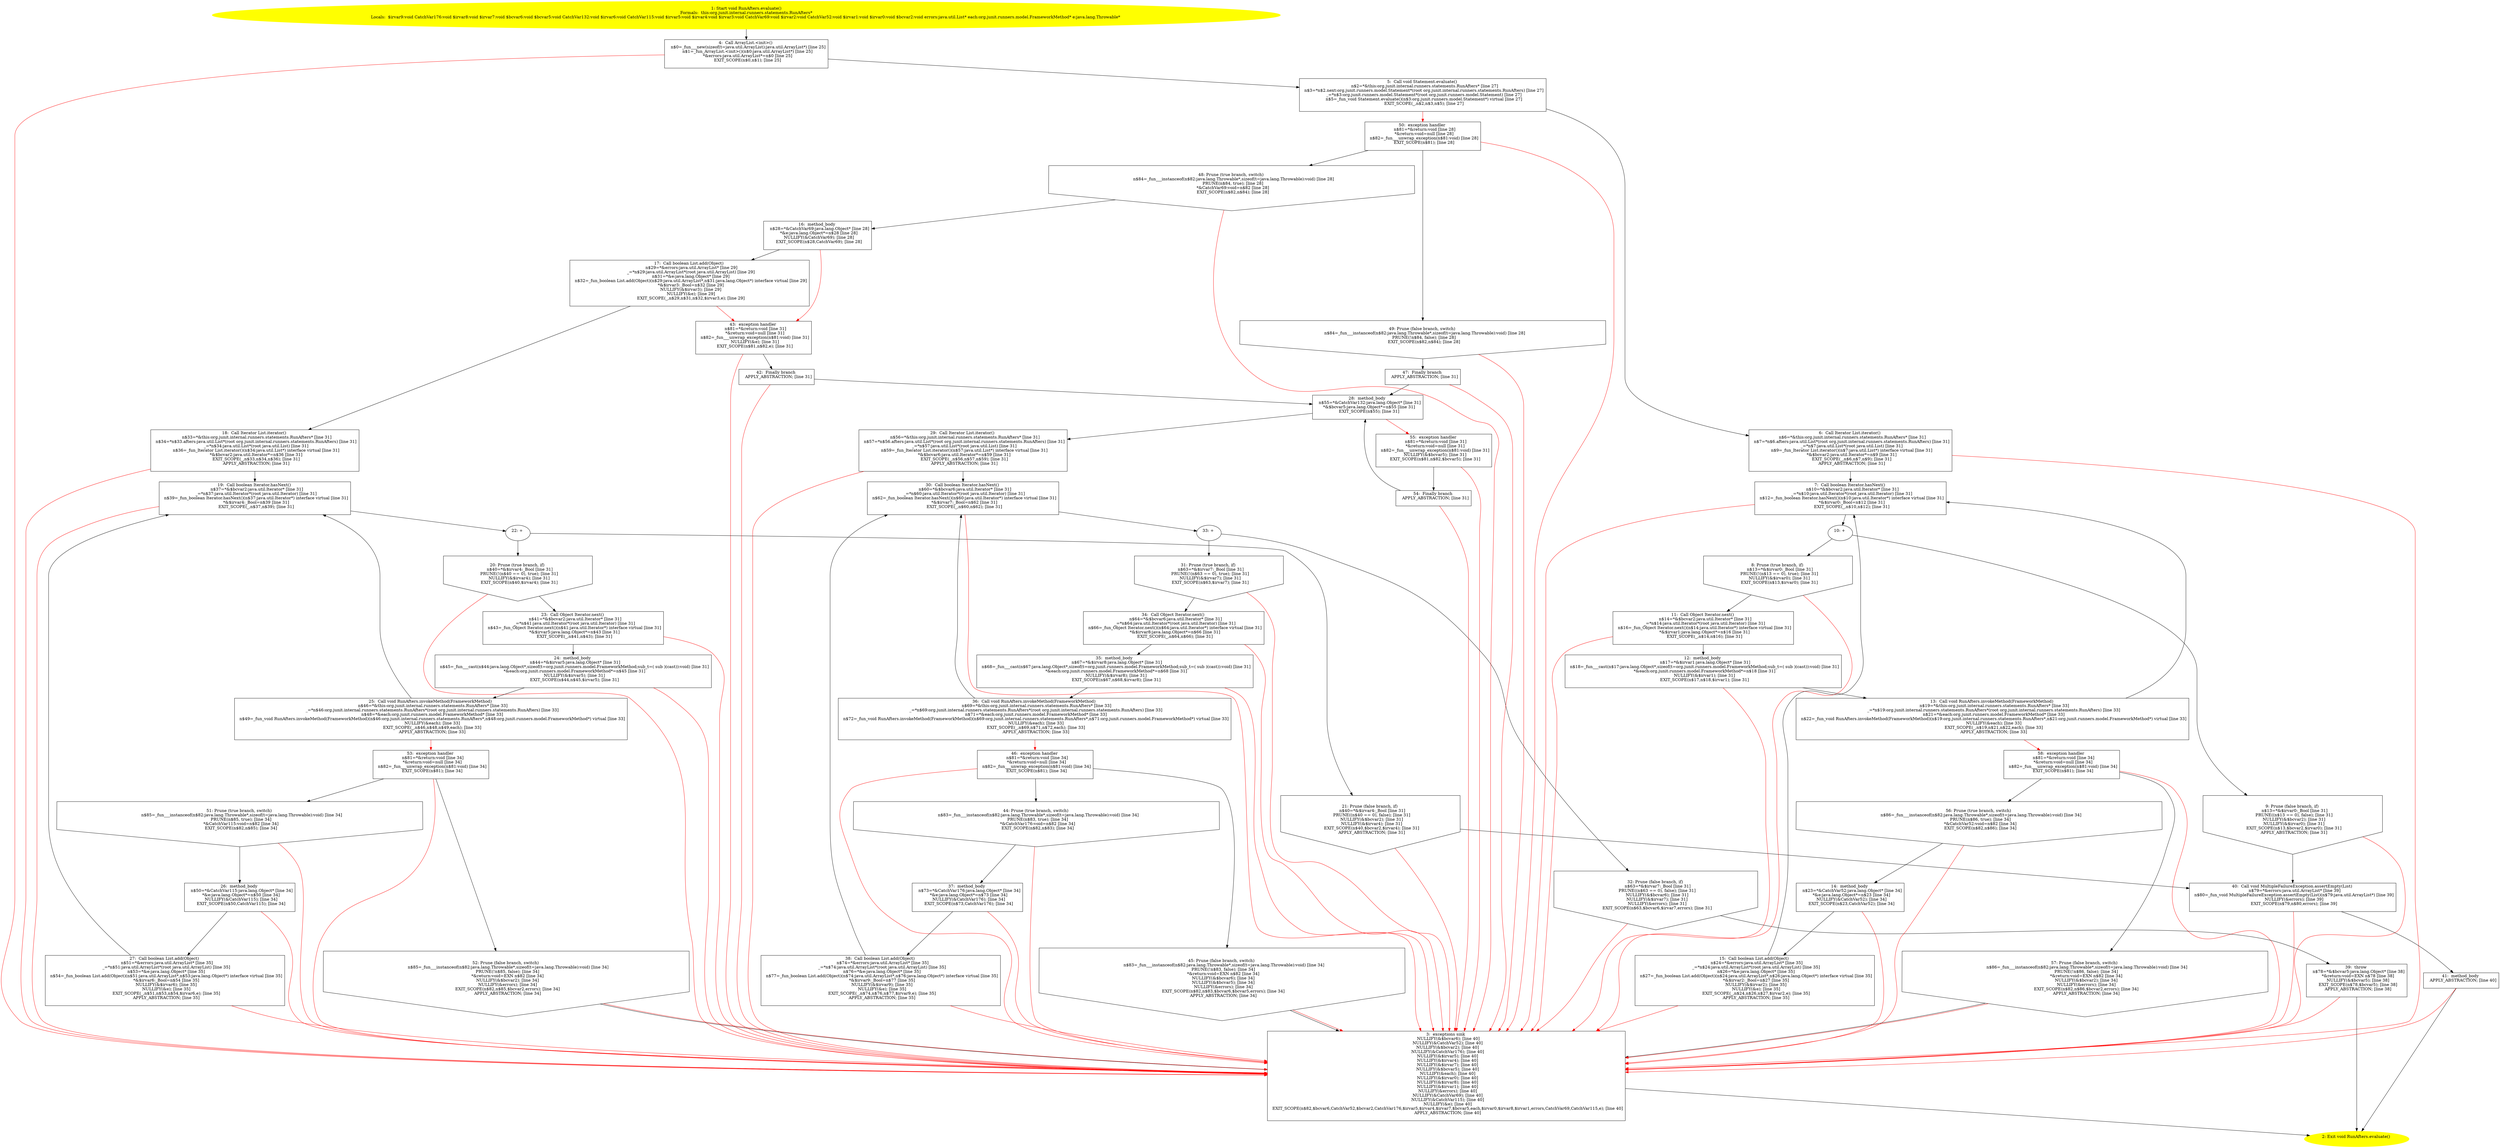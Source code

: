 /* @generated */
digraph cfg {
"org.junit.internal.runners.statements.RunAfters.evaluate():void.f6dec8a7da764cd8f2b4afc8ef1408f7_1" [label="1: Start void RunAfters.evaluate()\nFormals:  this:org.junit.internal.runners.statements.RunAfters*\nLocals:  $irvar9:void CatchVar176:void $irvar8:void $irvar7:void $bcvar6:void $bcvar5:void CatchVar132:void $irvar6:void CatchVar115:void $irvar5:void $irvar4:void $irvar3:void CatchVar69:void $irvar2:void CatchVar52:void $irvar1:void $irvar0:void $bcvar2:void errors:java.util.List* each:org.junit.runners.model.FrameworkMethod* e:java.lang.Throwable* \n  " color=yellow style=filled]
	

	 "org.junit.internal.runners.statements.RunAfters.evaluate():void.f6dec8a7da764cd8f2b4afc8ef1408f7_1" -> "org.junit.internal.runners.statements.RunAfters.evaluate():void.f6dec8a7da764cd8f2b4afc8ef1408f7_4" ;
"org.junit.internal.runners.statements.RunAfters.evaluate():void.f6dec8a7da764cd8f2b4afc8ef1408f7_2" [label="2: Exit void RunAfters.evaluate() \n  " color=yellow style=filled]
	

"org.junit.internal.runners.statements.RunAfters.evaluate():void.f6dec8a7da764cd8f2b4afc8ef1408f7_3" [label="3:  exceptions sink \n   NULLIFY(&$bcvar6); [line 40]\n  NULLIFY(&CatchVar52); [line 40]\n  NULLIFY(&$bcvar2); [line 40]\n  NULLIFY(&CatchVar176); [line 40]\n  NULLIFY(&$irvar5); [line 40]\n  NULLIFY(&$irvar4); [line 40]\n  NULLIFY(&$irvar7); [line 40]\n  NULLIFY(&$bcvar5); [line 40]\n  NULLIFY(&each); [line 40]\n  NULLIFY(&$irvar0); [line 40]\n  NULLIFY(&$irvar8); [line 40]\n  NULLIFY(&$irvar1); [line 40]\n  NULLIFY(&errors); [line 40]\n  NULLIFY(&CatchVar69); [line 40]\n  NULLIFY(&CatchVar115); [line 40]\n  NULLIFY(&e); [line 40]\n  EXIT_SCOPE(n$82,$bcvar6,CatchVar52,$bcvar2,CatchVar176,$irvar5,$irvar4,$irvar7,$bcvar5,each,$irvar0,$irvar8,$irvar1,errors,CatchVar69,CatchVar115,e); [line 40]\n  APPLY_ABSTRACTION; [line 40]\n " shape="box"]
	

	 "org.junit.internal.runners.statements.RunAfters.evaluate():void.f6dec8a7da764cd8f2b4afc8ef1408f7_3" -> "org.junit.internal.runners.statements.RunAfters.evaluate():void.f6dec8a7da764cd8f2b4afc8ef1408f7_2" ;
"org.junit.internal.runners.statements.RunAfters.evaluate():void.f6dec8a7da764cd8f2b4afc8ef1408f7_4" [label="4:  Call ArrayList.<init>() \n   n$0=_fun___new(sizeof(t=java.util.ArrayList):java.util.ArrayList*) [line 25]\n  n$1=_fun_ArrayList.<init>()(n$0:java.util.ArrayList*) [line 25]\n  *&errors:java.util.ArrayList*=n$0 [line 25]\n  EXIT_SCOPE(n$0,n$1); [line 25]\n " shape="box"]
	

	 "org.junit.internal.runners.statements.RunAfters.evaluate():void.f6dec8a7da764cd8f2b4afc8ef1408f7_4" -> "org.junit.internal.runners.statements.RunAfters.evaluate():void.f6dec8a7da764cd8f2b4afc8ef1408f7_5" ;
	 "org.junit.internal.runners.statements.RunAfters.evaluate():void.f6dec8a7da764cd8f2b4afc8ef1408f7_4" -> "org.junit.internal.runners.statements.RunAfters.evaluate():void.f6dec8a7da764cd8f2b4afc8ef1408f7_3" [color="red" ];
"org.junit.internal.runners.statements.RunAfters.evaluate():void.f6dec8a7da764cd8f2b4afc8ef1408f7_5" [label="5:  Call void Statement.evaluate() \n   n$2=*&this:org.junit.internal.runners.statements.RunAfters* [line 27]\n  n$3=*n$2.next:org.junit.runners.model.Statement*(root org.junit.internal.runners.statements.RunAfters) [line 27]\n  _=*n$3:org.junit.runners.model.Statement*(root org.junit.runners.model.Statement) [line 27]\n  n$5=_fun_void Statement.evaluate()(n$3:org.junit.runners.model.Statement*) virtual [line 27]\n  EXIT_SCOPE(_,n$2,n$3,n$5); [line 27]\n " shape="box"]
	

	 "org.junit.internal.runners.statements.RunAfters.evaluate():void.f6dec8a7da764cd8f2b4afc8ef1408f7_5" -> "org.junit.internal.runners.statements.RunAfters.evaluate():void.f6dec8a7da764cd8f2b4afc8ef1408f7_6" ;
	 "org.junit.internal.runners.statements.RunAfters.evaluate():void.f6dec8a7da764cd8f2b4afc8ef1408f7_5" -> "org.junit.internal.runners.statements.RunAfters.evaluate():void.f6dec8a7da764cd8f2b4afc8ef1408f7_50" [color="red" ];
"org.junit.internal.runners.statements.RunAfters.evaluate():void.f6dec8a7da764cd8f2b4afc8ef1408f7_6" [label="6:  Call Iterator List.iterator() \n   n$6=*&this:org.junit.internal.runners.statements.RunAfters* [line 31]\n  n$7=*n$6.afters:java.util.List*(root org.junit.internal.runners.statements.RunAfters) [line 31]\n  _=*n$7:java.util.List*(root java.util.List) [line 31]\n  n$9=_fun_Iterator List.iterator()(n$7:java.util.List*) interface virtual [line 31]\n  *&$bcvar2:java.util.Iterator*=n$9 [line 31]\n  EXIT_SCOPE(_,n$6,n$7,n$9); [line 31]\n  APPLY_ABSTRACTION; [line 31]\n " shape="box"]
	

	 "org.junit.internal.runners.statements.RunAfters.evaluate():void.f6dec8a7da764cd8f2b4afc8ef1408f7_6" -> "org.junit.internal.runners.statements.RunAfters.evaluate():void.f6dec8a7da764cd8f2b4afc8ef1408f7_7" ;
	 "org.junit.internal.runners.statements.RunAfters.evaluate():void.f6dec8a7da764cd8f2b4afc8ef1408f7_6" -> "org.junit.internal.runners.statements.RunAfters.evaluate():void.f6dec8a7da764cd8f2b4afc8ef1408f7_3" [color="red" ];
"org.junit.internal.runners.statements.RunAfters.evaluate():void.f6dec8a7da764cd8f2b4afc8ef1408f7_7" [label="7:  Call boolean Iterator.hasNext() \n   n$10=*&$bcvar2:java.util.Iterator* [line 31]\n  _=*n$10:java.util.Iterator*(root java.util.Iterator) [line 31]\n  n$12=_fun_boolean Iterator.hasNext()(n$10:java.util.Iterator*) interface virtual [line 31]\n  *&$irvar0:_Bool=n$12 [line 31]\n  EXIT_SCOPE(_,n$10,n$12); [line 31]\n " shape="box"]
	

	 "org.junit.internal.runners.statements.RunAfters.evaluate():void.f6dec8a7da764cd8f2b4afc8ef1408f7_7" -> "org.junit.internal.runners.statements.RunAfters.evaluate():void.f6dec8a7da764cd8f2b4afc8ef1408f7_10" ;
	 "org.junit.internal.runners.statements.RunAfters.evaluate():void.f6dec8a7da764cd8f2b4afc8ef1408f7_7" -> "org.junit.internal.runners.statements.RunAfters.evaluate():void.f6dec8a7da764cd8f2b4afc8ef1408f7_3" [color="red" ];
"org.junit.internal.runners.statements.RunAfters.evaluate():void.f6dec8a7da764cd8f2b4afc8ef1408f7_8" [label="8: Prune (true branch, if) \n   n$13=*&$irvar0:_Bool [line 31]\n  PRUNE(!(n$13 == 0), true); [line 31]\n  NULLIFY(&$irvar0); [line 31]\n  EXIT_SCOPE(n$13,$irvar0); [line 31]\n " shape="invhouse"]
	

	 "org.junit.internal.runners.statements.RunAfters.evaluate():void.f6dec8a7da764cd8f2b4afc8ef1408f7_8" -> "org.junit.internal.runners.statements.RunAfters.evaluate():void.f6dec8a7da764cd8f2b4afc8ef1408f7_11" ;
	 "org.junit.internal.runners.statements.RunAfters.evaluate():void.f6dec8a7da764cd8f2b4afc8ef1408f7_8" -> "org.junit.internal.runners.statements.RunAfters.evaluate():void.f6dec8a7da764cd8f2b4afc8ef1408f7_3" [color="red" ];
"org.junit.internal.runners.statements.RunAfters.evaluate():void.f6dec8a7da764cd8f2b4afc8ef1408f7_9" [label="9: Prune (false branch, if) \n   n$13=*&$irvar0:_Bool [line 31]\n  PRUNE((n$13 == 0), false); [line 31]\n  NULLIFY(&$bcvar2); [line 31]\n  NULLIFY(&$irvar0); [line 31]\n  EXIT_SCOPE(n$13,$bcvar2,$irvar0); [line 31]\n  APPLY_ABSTRACTION; [line 31]\n " shape="invhouse"]
	

	 "org.junit.internal.runners.statements.RunAfters.evaluate():void.f6dec8a7da764cd8f2b4afc8ef1408f7_9" -> "org.junit.internal.runners.statements.RunAfters.evaluate():void.f6dec8a7da764cd8f2b4afc8ef1408f7_40" ;
	 "org.junit.internal.runners.statements.RunAfters.evaluate():void.f6dec8a7da764cd8f2b4afc8ef1408f7_9" -> "org.junit.internal.runners.statements.RunAfters.evaluate():void.f6dec8a7da764cd8f2b4afc8ef1408f7_3" [color="red" ];
"org.junit.internal.runners.statements.RunAfters.evaluate():void.f6dec8a7da764cd8f2b4afc8ef1408f7_10" [label="10: + \n  " ]
	

	 "org.junit.internal.runners.statements.RunAfters.evaluate():void.f6dec8a7da764cd8f2b4afc8ef1408f7_10" -> "org.junit.internal.runners.statements.RunAfters.evaluate():void.f6dec8a7da764cd8f2b4afc8ef1408f7_8" ;
	 "org.junit.internal.runners.statements.RunAfters.evaluate():void.f6dec8a7da764cd8f2b4afc8ef1408f7_10" -> "org.junit.internal.runners.statements.RunAfters.evaluate():void.f6dec8a7da764cd8f2b4afc8ef1408f7_9" ;
"org.junit.internal.runners.statements.RunAfters.evaluate():void.f6dec8a7da764cd8f2b4afc8ef1408f7_11" [label="11:  Call Object Iterator.next() \n   n$14=*&$bcvar2:java.util.Iterator* [line 31]\n  _=*n$14:java.util.Iterator*(root java.util.Iterator) [line 31]\n  n$16=_fun_Object Iterator.next()(n$14:java.util.Iterator*) interface virtual [line 31]\n  *&$irvar1:java.lang.Object*=n$16 [line 31]\n  EXIT_SCOPE(_,n$14,n$16); [line 31]\n " shape="box"]
	

	 "org.junit.internal.runners.statements.RunAfters.evaluate():void.f6dec8a7da764cd8f2b4afc8ef1408f7_11" -> "org.junit.internal.runners.statements.RunAfters.evaluate():void.f6dec8a7da764cd8f2b4afc8ef1408f7_12" ;
	 "org.junit.internal.runners.statements.RunAfters.evaluate():void.f6dec8a7da764cd8f2b4afc8ef1408f7_11" -> "org.junit.internal.runners.statements.RunAfters.evaluate():void.f6dec8a7da764cd8f2b4afc8ef1408f7_3" [color="red" ];
"org.junit.internal.runners.statements.RunAfters.evaluate():void.f6dec8a7da764cd8f2b4afc8ef1408f7_12" [label="12:  method_body \n   n$17=*&$irvar1:java.lang.Object* [line 31]\n  n$18=_fun___cast(n$17:java.lang.Object*,sizeof(t=org.junit.runners.model.FrameworkMethod;sub_t=( sub )(cast)):void) [line 31]\n  *&each:org.junit.runners.model.FrameworkMethod*=n$18 [line 31]\n  NULLIFY(&$irvar1); [line 31]\n  EXIT_SCOPE(n$17,n$18,$irvar1); [line 31]\n " shape="box"]
	

	 "org.junit.internal.runners.statements.RunAfters.evaluate():void.f6dec8a7da764cd8f2b4afc8ef1408f7_12" -> "org.junit.internal.runners.statements.RunAfters.evaluate():void.f6dec8a7da764cd8f2b4afc8ef1408f7_13" ;
	 "org.junit.internal.runners.statements.RunAfters.evaluate():void.f6dec8a7da764cd8f2b4afc8ef1408f7_12" -> "org.junit.internal.runners.statements.RunAfters.evaluate():void.f6dec8a7da764cd8f2b4afc8ef1408f7_3" [color="red" ];
"org.junit.internal.runners.statements.RunAfters.evaluate():void.f6dec8a7da764cd8f2b4afc8ef1408f7_13" [label="13:  Call void RunAfters.invokeMethod(FrameworkMethod) \n   n$19=*&this:org.junit.internal.runners.statements.RunAfters* [line 33]\n  _=*n$19:org.junit.internal.runners.statements.RunAfters*(root org.junit.internal.runners.statements.RunAfters) [line 33]\n  n$21=*&each:org.junit.runners.model.FrameworkMethod* [line 33]\n  n$22=_fun_void RunAfters.invokeMethod(FrameworkMethod)(n$19:org.junit.internal.runners.statements.RunAfters*,n$21:org.junit.runners.model.FrameworkMethod*) virtual [line 33]\n  NULLIFY(&each); [line 33]\n  EXIT_SCOPE(_,n$19,n$21,n$22,each); [line 33]\n  APPLY_ABSTRACTION; [line 33]\n " shape="box"]
	

	 "org.junit.internal.runners.statements.RunAfters.evaluate():void.f6dec8a7da764cd8f2b4afc8ef1408f7_13" -> "org.junit.internal.runners.statements.RunAfters.evaluate():void.f6dec8a7da764cd8f2b4afc8ef1408f7_7" ;
	 "org.junit.internal.runners.statements.RunAfters.evaluate():void.f6dec8a7da764cd8f2b4afc8ef1408f7_13" -> "org.junit.internal.runners.statements.RunAfters.evaluate():void.f6dec8a7da764cd8f2b4afc8ef1408f7_58" [color="red" ];
"org.junit.internal.runners.statements.RunAfters.evaluate():void.f6dec8a7da764cd8f2b4afc8ef1408f7_14" [label="14:  method_body \n   n$23=*&CatchVar52:java.lang.Object* [line 34]\n  *&e:java.lang.Object*=n$23 [line 34]\n  NULLIFY(&CatchVar52); [line 34]\n  EXIT_SCOPE(n$23,CatchVar52); [line 34]\n " shape="box"]
	

	 "org.junit.internal.runners.statements.RunAfters.evaluate():void.f6dec8a7da764cd8f2b4afc8ef1408f7_14" -> "org.junit.internal.runners.statements.RunAfters.evaluate():void.f6dec8a7da764cd8f2b4afc8ef1408f7_15" ;
	 "org.junit.internal.runners.statements.RunAfters.evaluate():void.f6dec8a7da764cd8f2b4afc8ef1408f7_14" -> "org.junit.internal.runners.statements.RunAfters.evaluate():void.f6dec8a7da764cd8f2b4afc8ef1408f7_3" [color="red" ];
"org.junit.internal.runners.statements.RunAfters.evaluate():void.f6dec8a7da764cd8f2b4afc8ef1408f7_15" [label="15:  Call boolean List.add(Object) \n   n$24=*&errors:java.util.ArrayList* [line 35]\n  _=*n$24:java.util.ArrayList*(root java.util.ArrayList) [line 35]\n  n$26=*&e:java.lang.Object* [line 35]\n  n$27=_fun_boolean List.add(Object)(n$24:java.util.ArrayList*,n$26:java.lang.Object*) interface virtual [line 35]\n  *&$irvar2:_Bool=n$27 [line 35]\n  NULLIFY(&$irvar2); [line 35]\n  NULLIFY(&e); [line 35]\n  EXIT_SCOPE(_,n$24,n$26,n$27,$irvar2,e); [line 35]\n  APPLY_ABSTRACTION; [line 35]\n " shape="box"]
	

	 "org.junit.internal.runners.statements.RunAfters.evaluate():void.f6dec8a7da764cd8f2b4afc8ef1408f7_15" -> "org.junit.internal.runners.statements.RunAfters.evaluate():void.f6dec8a7da764cd8f2b4afc8ef1408f7_7" ;
	 "org.junit.internal.runners.statements.RunAfters.evaluate():void.f6dec8a7da764cd8f2b4afc8ef1408f7_15" -> "org.junit.internal.runners.statements.RunAfters.evaluate():void.f6dec8a7da764cd8f2b4afc8ef1408f7_3" [color="red" ];
"org.junit.internal.runners.statements.RunAfters.evaluate():void.f6dec8a7da764cd8f2b4afc8ef1408f7_16" [label="16:  method_body \n   n$28=*&CatchVar69:java.lang.Object* [line 28]\n  *&e:java.lang.Object*=n$28 [line 28]\n  NULLIFY(&CatchVar69); [line 28]\n  EXIT_SCOPE(n$28,CatchVar69); [line 28]\n " shape="box"]
	

	 "org.junit.internal.runners.statements.RunAfters.evaluate():void.f6dec8a7da764cd8f2b4afc8ef1408f7_16" -> "org.junit.internal.runners.statements.RunAfters.evaluate():void.f6dec8a7da764cd8f2b4afc8ef1408f7_17" ;
	 "org.junit.internal.runners.statements.RunAfters.evaluate():void.f6dec8a7da764cd8f2b4afc8ef1408f7_16" -> "org.junit.internal.runners.statements.RunAfters.evaluate():void.f6dec8a7da764cd8f2b4afc8ef1408f7_43" [color="red" ];
"org.junit.internal.runners.statements.RunAfters.evaluate():void.f6dec8a7da764cd8f2b4afc8ef1408f7_17" [label="17:  Call boolean List.add(Object) \n   n$29=*&errors:java.util.ArrayList* [line 29]\n  _=*n$29:java.util.ArrayList*(root java.util.ArrayList) [line 29]\n  n$31=*&e:java.lang.Object* [line 29]\n  n$32=_fun_boolean List.add(Object)(n$29:java.util.ArrayList*,n$31:java.lang.Object*) interface virtual [line 29]\n  *&$irvar3:_Bool=n$32 [line 29]\n  NULLIFY(&$irvar3); [line 29]\n  NULLIFY(&e); [line 29]\n  EXIT_SCOPE(_,n$29,n$31,n$32,$irvar3,e); [line 29]\n " shape="box"]
	

	 "org.junit.internal.runners.statements.RunAfters.evaluate():void.f6dec8a7da764cd8f2b4afc8ef1408f7_17" -> "org.junit.internal.runners.statements.RunAfters.evaluate():void.f6dec8a7da764cd8f2b4afc8ef1408f7_18" ;
	 "org.junit.internal.runners.statements.RunAfters.evaluate():void.f6dec8a7da764cd8f2b4afc8ef1408f7_17" -> "org.junit.internal.runners.statements.RunAfters.evaluate():void.f6dec8a7da764cd8f2b4afc8ef1408f7_43" [color="red" ];
"org.junit.internal.runners.statements.RunAfters.evaluate():void.f6dec8a7da764cd8f2b4afc8ef1408f7_18" [label="18:  Call Iterator List.iterator() \n   n$33=*&this:org.junit.internal.runners.statements.RunAfters* [line 31]\n  n$34=*n$33.afters:java.util.List*(root org.junit.internal.runners.statements.RunAfters) [line 31]\n  _=*n$34:java.util.List*(root java.util.List) [line 31]\n  n$36=_fun_Iterator List.iterator()(n$34:java.util.List*) interface virtual [line 31]\n  *&$bcvar2:java.util.Iterator*=n$36 [line 31]\n  EXIT_SCOPE(_,n$33,n$34,n$36); [line 31]\n  APPLY_ABSTRACTION; [line 31]\n " shape="box"]
	

	 "org.junit.internal.runners.statements.RunAfters.evaluate():void.f6dec8a7da764cd8f2b4afc8ef1408f7_18" -> "org.junit.internal.runners.statements.RunAfters.evaluate():void.f6dec8a7da764cd8f2b4afc8ef1408f7_19" ;
	 "org.junit.internal.runners.statements.RunAfters.evaluate():void.f6dec8a7da764cd8f2b4afc8ef1408f7_18" -> "org.junit.internal.runners.statements.RunAfters.evaluate():void.f6dec8a7da764cd8f2b4afc8ef1408f7_3" [color="red" ];
"org.junit.internal.runners.statements.RunAfters.evaluate():void.f6dec8a7da764cd8f2b4afc8ef1408f7_19" [label="19:  Call boolean Iterator.hasNext() \n   n$37=*&$bcvar2:java.util.Iterator* [line 31]\n  _=*n$37:java.util.Iterator*(root java.util.Iterator) [line 31]\n  n$39=_fun_boolean Iterator.hasNext()(n$37:java.util.Iterator*) interface virtual [line 31]\n  *&$irvar4:_Bool=n$39 [line 31]\n  EXIT_SCOPE(_,n$37,n$39); [line 31]\n " shape="box"]
	

	 "org.junit.internal.runners.statements.RunAfters.evaluate():void.f6dec8a7da764cd8f2b4afc8ef1408f7_19" -> "org.junit.internal.runners.statements.RunAfters.evaluate():void.f6dec8a7da764cd8f2b4afc8ef1408f7_22" ;
	 "org.junit.internal.runners.statements.RunAfters.evaluate():void.f6dec8a7da764cd8f2b4afc8ef1408f7_19" -> "org.junit.internal.runners.statements.RunAfters.evaluate():void.f6dec8a7da764cd8f2b4afc8ef1408f7_3" [color="red" ];
"org.junit.internal.runners.statements.RunAfters.evaluate():void.f6dec8a7da764cd8f2b4afc8ef1408f7_20" [label="20: Prune (true branch, if) \n   n$40=*&$irvar4:_Bool [line 31]\n  PRUNE(!(n$40 == 0), true); [line 31]\n  NULLIFY(&$irvar4); [line 31]\n  EXIT_SCOPE(n$40,$irvar4); [line 31]\n " shape="invhouse"]
	

	 "org.junit.internal.runners.statements.RunAfters.evaluate():void.f6dec8a7da764cd8f2b4afc8ef1408f7_20" -> "org.junit.internal.runners.statements.RunAfters.evaluate():void.f6dec8a7da764cd8f2b4afc8ef1408f7_23" ;
	 "org.junit.internal.runners.statements.RunAfters.evaluate():void.f6dec8a7da764cd8f2b4afc8ef1408f7_20" -> "org.junit.internal.runners.statements.RunAfters.evaluate():void.f6dec8a7da764cd8f2b4afc8ef1408f7_3" [color="red" ];
"org.junit.internal.runners.statements.RunAfters.evaluate():void.f6dec8a7da764cd8f2b4afc8ef1408f7_21" [label="21: Prune (false branch, if) \n   n$40=*&$irvar4:_Bool [line 31]\n  PRUNE((n$40 == 0), false); [line 31]\n  NULLIFY(&$bcvar2); [line 31]\n  NULLIFY(&$irvar4); [line 31]\n  EXIT_SCOPE(n$40,$bcvar2,$irvar4); [line 31]\n  APPLY_ABSTRACTION; [line 31]\n " shape="invhouse"]
	

	 "org.junit.internal.runners.statements.RunAfters.evaluate():void.f6dec8a7da764cd8f2b4afc8ef1408f7_21" -> "org.junit.internal.runners.statements.RunAfters.evaluate():void.f6dec8a7da764cd8f2b4afc8ef1408f7_40" ;
	 "org.junit.internal.runners.statements.RunAfters.evaluate():void.f6dec8a7da764cd8f2b4afc8ef1408f7_21" -> "org.junit.internal.runners.statements.RunAfters.evaluate():void.f6dec8a7da764cd8f2b4afc8ef1408f7_3" [color="red" ];
"org.junit.internal.runners.statements.RunAfters.evaluate():void.f6dec8a7da764cd8f2b4afc8ef1408f7_22" [label="22: + \n  " ]
	

	 "org.junit.internal.runners.statements.RunAfters.evaluate():void.f6dec8a7da764cd8f2b4afc8ef1408f7_22" -> "org.junit.internal.runners.statements.RunAfters.evaluate():void.f6dec8a7da764cd8f2b4afc8ef1408f7_20" ;
	 "org.junit.internal.runners.statements.RunAfters.evaluate():void.f6dec8a7da764cd8f2b4afc8ef1408f7_22" -> "org.junit.internal.runners.statements.RunAfters.evaluate():void.f6dec8a7da764cd8f2b4afc8ef1408f7_21" ;
"org.junit.internal.runners.statements.RunAfters.evaluate():void.f6dec8a7da764cd8f2b4afc8ef1408f7_23" [label="23:  Call Object Iterator.next() \n   n$41=*&$bcvar2:java.util.Iterator* [line 31]\n  _=*n$41:java.util.Iterator*(root java.util.Iterator) [line 31]\n  n$43=_fun_Object Iterator.next()(n$41:java.util.Iterator*) interface virtual [line 31]\n  *&$irvar5:java.lang.Object*=n$43 [line 31]\n  EXIT_SCOPE(_,n$41,n$43); [line 31]\n " shape="box"]
	

	 "org.junit.internal.runners.statements.RunAfters.evaluate():void.f6dec8a7da764cd8f2b4afc8ef1408f7_23" -> "org.junit.internal.runners.statements.RunAfters.evaluate():void.f6dec8a7da764cd8f2b4afc8ef1408f7_24" ;
	 "org.junit.internal.runners.statements.RunAfters.evaluate():void.f6dec8a7da764cd8f2b4afc8ef1408f7_23" -> "org.junit.internal.runners.statements.RunAfters.evaluate():void.f6dec8a7da764cd8f2b4afc8ef1408f7_3" [color="red" ];
"org.junit.internal.runners.statements.RunAfters.evaluate():void.f6dec8a7da764cd8f2b4afc8ef1408f7_24" [label="24:  method_body \n   n$44=*&$irvar5:java.lang.Object* [line 31]\n  n$45=_fun___cast(n$44:java.lang.Object*,sizeof(t=org.junit.runners.model.FrameworkMethod;sub_t=( sub )(cast)):void) [line 31]\n  *&each:org.junit.runners.model.FrameworkMethod*=n$45 [line 31]\n  NULLIFY(&$irvar5); [line 31]\n  EXIT_SCOPE(n$44,n$45,$irvar5); [line 31]\n " shape="box"]
	

	 "org.junit.internal.runners.statements.RunAfters.evaluate():void.f6dec8a7da764cd8f2b4afc8ef1408f7_24" -> "org.junit.internal.runners.statements.RunAfters.evaluate():void.f6dec8a7da764cd8f2b4afc8ef1408f7_25" ;
	 "org.junit.internal.runners.statements.RunAfters.evaluate():void.f6dec8a7da764cd8f2b4afc8ef1408f7_24" -> "org.junit.internal.runners.statements.RunAfters.evaluate():void.f6dec8a7da764cd8f2b4afc8ef1408f7_3" [color="red" ];
"org.junit.internal.runners.statements.RunAfters.evaluate():void.f6dec8a7da764cd8f2b4afc8ef1408f7_25" [label="25:  Call void RunAfters.invokeMethod(FrameworkMethod) \n   n$46=*&this:org.junit.internal.runners.statements.RunAfters* [line 33]\n  _=*n$46:org.junit.internal.runners.statements.RunAfters*(root org.junit.internal.runners.statements.RunAfters) [line 33]\n  n$48=*&each:org.junit.runners.model.FrameworkMethod* [line 33]\n  n$49=_fun_void RunAfters.invokeMethod(FrameworkMethod)(n$46:org.junit.internal.runners.statements.RunAfters*,n$48:org.junit.runners.model.FrameworkMethod*) virtual [line 33]\n  NULLIFY(&each); [line 33]\n  EXIT_SCOPE(_,n$46,n$48,n$49,each); [line 33]\n  APPLY_ABSTRACTION; [line 33]\n " shape="box"]
	

	 "org.junit.internal.runners.statements.RunAfters.evaluate():void.f6dec8a7da764cd8f2b4afc8ef1408f7_25" -> "org.junit.internal.runners.statements.RunAfters.evaluate():void.f6dec8a7da764cd8f2b4afc8ef1408f7_19" ;
	 "org.junit.internal.runners.statements.RunAfters.evaluate():void.f6dec8a7da764cd8f2b4afc8ef1408f7_25" -> "org.junit.internal.runners.statements.RunAfters.evaluate():void.f6dec8a7da764cd8f2b4afc8ef1408f7_53" [color="red" ];
"org.junit.internal.runners.statements.RunAfters.evaluate():void.f6dec8a7da764cd8f2b4afc8ef1408f7_26" [label="26:  method_body \n   n$50=*&CatchVar115:java.lang.Object* [line 34]\n  *&e:java.lang.Object*=n$50 [line 34]\n  NULLIFY(&CatchVar115); [line 34]\n  EXIT_SCOPE(n$50,CatchVar115); [line 34]\n " shape="box"]
	

	 "org.junit.internal.runners.statements.RunAfters.evaluate():void.f6dec8a7da764cd8f2b4afc8ef1408f7_26" -> "org.junit.internal.runners.statements.RunAfters.evaluate():void.f6dec8a7da764cd8f2b4afc8ef1408f7_27" ;
	 "org.junit.internal.runners.statements.RunAfters.evaluate():void.f6dec8a7da764cd8f2b4afc8ef1408f7_26" -> "org.junit.internal.runners.statements.RunAfters.evaluate():void.f6dec8a7da764cd8f2b4afc8ef1408f7_3" [color="red" ];
"org.junit.internal.runners.statements.RunAfters.evaluate():void.f6dec8a7da764cd8f2b4afc8ef1408f7_27" [label="27:  Call boolean List.add(Object) \n   n$51=*&errors:java.util.ArrayList* [line 35]\n  _=*n$51:java.util.ArrayList*(root java.util.ArrayList) [line 35]\n  n$53=*&e:java.lang.Object* [line 35]\n  n$54=_fun_boolean List.add(Object)(n$51:java.util.ArrayList*,n$53:java.lang.Object*) interface virtual [line 35]\n  *&$irvar6:_Bool=n$54 [line 35]\n  NULLIFY(&$irvar6); [line 35]\n  NULLIFY(&e); [line 35]\n  EXIT_SCOPE(_,n$51,n$53,n$54,$irvar6,e); [line 35]\n  APPLY_ABSTRACTION; [line 35]\n " shape="box"]
	

	 "org.junit.internal.runners.statements.RunAfters.evaluate():void.f6dec8a7da764cd8f2b4afc8ef1408f7_27" -> "org.junit.internal.runners.statements.RunAfters.evaluate():void.f6dec8a7da764cd8f2b4afc8ef1408f7_19" ;
	 "org.junit.internal.runners.statements.RunAfters.evaluate():void.f6dec8a7da764cd8f2b4afc8ef1408f7_27" -> "org.junit.internal.runners.statements.RunAfters.evaluate():void.f6dec8a7da764cd8f2b4afc8ef1408f7_3" [color="red" ];
"org.junit.internal.runners.statements.RunAfters.evaluate():void.f6dec8a7da764cd8f2b4afc8ef1408f7_28" [label="28:  method_body \n   n$55=*&CatchVar132:java.lang.Object* [line 31]\n  *&$bcvar5:java.lang.Object*=n$55 [line 31]\n  EXIT_SCOPE(n$55); [line 31]\n " shape="box"]
	

	 "org.junit.internal.runners.statements.RunAfters.evaluate():void.f6dec8a7da764cd8f2b4afc8ef1408f7_28" -> "org.junit.internal.runners.statements.RunAfters.evaluate():void.f6dec8a7da764cd8f2b4afc8ef1408f7_29" ;
	 "org.junit.internal.runners.statements.RunAfters.evaluate():void.f6dec8a7da764cd8f2b4afc8ef1408f7_28" -> "org.junit.internal.runners.statements.RunAfters.evaluate():void.f6dec8a7da764cd8f2b4afc8ef1408f7_55" [color="red" ];
"org.junit.internal.runners.statements.RunAfters.evaluate():void.f6dec8a7da764cd8f2b4afc8ef1408f7_29" [label="29:  Call Iterator List.iterator() \n   n$56=*&this:org.junit.internal.runners.statements.RunAfters* [line 31]\n  n$57=*n$56.afters:java.util.List*(root org.junit.internal.runners.statements.RunAfters) [line 31]\n  _=*n$57:java.util.List*(root java.util.List) [line 31]\n  n$59=_fun_Iterator List.iterator()(n$57:java.util.List*) interface virtual [line 31]\n  *&$bcvar6:java.util.Iterator*=n$59 [line 31]\n  EXIT_SCOPE(_,n$56,n$57,n$59); [line 31]\n  APPLY_ABSTRACTION; [line 31]\n " shape="box"]
	

	 "org.junit.internal.runners.statements.RunAfters.evaluate():void.f6dec8a7da764cd8f2b4afc8ef1408f7_29" -> "org.junit.internal.runners.statements.RunAfters.evaluate():void.f6dec8a7da764cd8f2b4afc8ef1408f7_30" ;
	 "org.junit.internal.runners.statements.RunAfters.evaluate():void.f6dec8a7da764cd8f2b4afc8ef1408f7_29" -> "org.junit.internal.runners.statements.RunAfters.evaluate():void.f6dec8a7da764cd8f2b4afc8ef1408f7_3" [color="red" ];
"org.junit.internal.runners.statements.RunAfters.evaluate():void.f6dec8a7da764cd8f2b4afc8ef1408f7_30" [label="30:  Call boolean Iterator.hasNext() \n   n$60=*&$bcvar6:java.util.Iterator* [line 31]\n  _=*n$60:java.util.Iterator*(root java.util.Iterator) [line 31]\n  n$62=_fun_boolean Iterator.hasNext()(n$60:java.util.Iterator*) interface virtual [line 31]\n  *&$irvar7:_Bool=n$62 [line 31]\n  EXIT_SCOPE(_,n$60,n$62); [line 31]\n " shape="box"]
	

	 "org.junit.internal.runners.statements.RunAfters.evaluate():void.f6dec8a7da764cd8f2b4afc8ef1408f7_30" -> "org.junit.internal.runners.statements.RunAfters.evaluate():void.f6dec8a7da764cd8f2b4afc8ef1408f7_33" ;
	 "org.junit.internal.runners.statements.RunAfters.evaluate():void.f6dec8a7da764cd8f2b4afc8ef1408f7_30" -> "org.junit.internal.runners.statements.RunAfters.evaluate():void.f6dec8a7da764cd8f2b4afc8ef1408f7_3" [color="red" ];
"org.junit.internal.runners.statements.RunAfters.evaluate():void.f6dec8a7da764cd8f2b4afc8ef1408f7_31" [label="31: Prune (true branch, if) \n   n$63=*&$irvar7:_Bool [line 31]\n  PRUNE(!(n$63 == 0), true); [line 31]\n  NULLIFY(&$irvar7); [line 31]\n  EXIT_SCOPE(n$63,$irvar7); [line 31]\n " shape="invhouse"]
	

	 "org.junit.internal.runners.statements.RunAfters.evaluate():void.f6dec8a7da764cd8f2b4afc8ef1408f7_31" -> "org.junit.internal.runners.statements.RunAfters.evaluate():void.f6dec8a7da764cd8f2b4afc8ef1408f7_34" ;
	 "org.junit.internal.runners.statements.RunAfters.evaluate():void.f6dec8a7da764cd8f2b4afc8ef1408f7_31" -> "org.junit.internal.runners.statements.RunAfters.evaluate():void.f6dec8a7da764cd8f2b4afc8ef1408f7_3" [color="red" ];
"org.junit.internal.runners.statements.RunAfters.evaluate():void.f6dec8a7da764cd8f2b4afc8ef1408f7_32" [label="32: Prune (false branch, if) \n   n$63=*&$irvar7:_Bool [line 31]\n  PRUNE((n$63 == 0), false); [line 31]\n  NULLIFY(&$bcvar6); [line 31]\n  NULLIFY(&$irvar7); [line 31]\n  NULLIFY(&errors); [line 31]\n  EXIT_SCOPE(n$63,$bcvar6,$irvar7,errors); [line 31]\n " shape="invhouse"]
	

	 "org.junit.internal.runners.statements.RunAfters.evaluate():void.f6dec8a7da764cd8f2b4afc8ef1408f7_32" -> "org.junit.internal.runners.statements.RunAfters.evaluate():void.f6dec8a7da764cd8f2b4afc8ef1408f7_39" ;
	 "org.junit.internal.runners.statements.RunAfters.evaluate():void.f6dec8a7da764cd8f2b4afc8ef1408f7_32" -> "org.junit.internal.runners.statements.RunAfters.evaluate():void.f6dec8a7da764cd8f2b4afc8ef1408f7_3" [color="red" ];
"org.junit.internal.runners.statements.RunAfters.evaluate():void.f6dec8a7da764cd8f2b4afc8ef1408f7_33" [label="33: + \n  " ]
	

	 "org.junit.internal.runners.statements.RunAfters.evaluate():void.f6dec8a7da764cd8f2b4afc8ef1408f7_33" -> "org.junit.internal.runners.statements.RunAfters.evaluate():void.f6dec8a7da764cd8f2b4afc8ef1408f7_31" ;
	 "org.junit.internal.runners.statements.RunAfters.evaluate():void.f6dec8a7da764cd8f2b4afc8ef1408f7_33" -> "org.junit.internal.runners.statements.RunAfters.evaluate():void.f6dec8a7da764cd8f2b4afc8ef1408f7_32" ;
"org.junit.internal.runners.statements.RunAfters.evaluate():void.f6dec8a7da764cd8f2b4afc8ef1408f7_34" [label="34:  Call Object Iterator.next() \n   n$64=*&$bcvar6:java.util.Iterator* [line 31]\n  _=*n$64:java.util.Iterator*(root java.util.Iterator) [line 31]\n  n$66=_fun_Object Iterator.next()(n$64:java.util.Iterator*) interface virtual [line 31]\n  *&$irvar8:java.lang.Object*=n$66 [line 31]\n  EXIT_SCOPE(_,n$64,n$66); [line 31]\n " shape="box"]
	

	 "org.junit.internal.runners.statements.RunAfters.evaluate():void.f6dec8a7da764cd8f2b4afc8ef1408f7_34" -> "org.junit.internal.runners.statements.RunAfters.evaluate():void.f6dec8a7da764cd8f2b4afc8ef1408f7_35" ;
	 "org.junit.internal.runners.statements.RunAfters.evaluate():void.f6dec8a7da764cd8f2b4afc8ef1408f7_34" -> "org.junit.internal.runners.statements.RunAfters.evaluate():void.f6dec8a7da764cd8f2b4afc8ef1408f7_3" [color="red" ];
"org.junit.internal.runners.statements.RunAfters.evaluate():void.f6dec8a7da764cd8f2b4afc8ef1408f7_35" [label="35:  method_body \n   n$67=*&$irvar8:java.lang.Object* [line 31]\n  n$68=_fun___cast(n$67:java.lang.Object*,sizeof(t=org.junit.runners.model.FrameworkMethod;sub_t=( sub )(cast)):void) [line 31]\n  *&each:org.junit.runners.model.FrameworkMethod*=n$68 [line 31]\n  NULLIFY(&$irvar8); [line 31]\n  EXIT_SCOPE(n$67,n$68,$irvar8); [line 31]\n " shape="box"]
	

	 "org.junit.internal.runners.statements.RunAfters.evaluate():void.f6dec8a7da764cd8f2b4afc8ef1408f7_35" -> "org.junit.internal.runners.statements.RunAfters.evaluate():void.f6dec8a7da764cd8f2b4afc8ef1408f7_36" ;
	 "org.junit.internal.runners.statements.RunAfters.evaluate():void.f6dec8a7da764cd8f2b4afc8ef1408f7_35" -> "org.junit.internal.runners.statements.RunAfters.evaluate():void.f6dec8a7da764cd8f2b4afc8ef1408f7_3" [color="red" ];
"org.junit.internal.runners.statements.RunAfters.evaluate():void.f6dec8a7da764cd8f2b4afc8ef1408f7_36" [label="36:  Call void RunAfters.invokeMethod(FrameworkMethod) \n   n$69=*&this:org.junit.internal.runners.statements.RunAfters* [line 33]\n  _=*n$69:org.junit.internal.runners.statements.RunAfters*(root org.junit.internal.runners.statements.RunAfters) [line 33]\n  n$71=*&each:org.junit.runners.model.FrameworkMethod* [line 33]\n  n$72=_fun_void RunAfters.invokeMethod(FrameworkMethod)(n$69:org.junit.internal.runners.statements.RunAfters*,n$71:org.junit.runners.model.FrameworkMethod*) virtual [line 33]\n  NULLIFY(&each); [line 33]\n  EXIT_SCOPE(_,n$69,n$71,n$72,each); [line 33]\n  APPLY_ABSTRACTION; [line 33]\n " shape="box"]
	

	 "org.junit.internal.runners.statements.RunAfters.evaluate():void.f6dec8a7da764cd8f2b4afc8ef1408f7_36" -> "org.junit.internal.runners.statements.RunAfters.evaluate():void.f6dec8a7da764cd8f2b4afc8ef1408f7_30" ;
	 "org.junit.internal.runners.statements.RunAfters.evaluate():void.f6dec8a7da764cd8f2b4afc8ef1408f7_36" -> "org.junit.internal.runners.statements.RunAfters.evaluate():void.f6dec8a7da764cd8f2b4afc8ef1408f7_46" [color="red" ];
"org.junit.internal.runners.statements.RunAfters.evaluate():void.f6dec8a7da764cd8f2b4afc8ef1408f7_37" [label="37:  method_body \n   n$73=*&CatchVar176:java.lang.Object* [line 34]\n  *&e:java.lang.Object*=n$73 [line 34]\n  NULLIFY(&CatchVar176); [line 34]\n  EXIT_SCOPE(n$73,CatchVar176); [line 34]\n " shape="box"]
	

	 "org.junit.internal.runners.statements.RunAfters.evaluate():void.f6dec8a7da764cd8f2b4afc8ef1408f7_37" -> "org.junit.internal.runners.statements.RunAfters.evaluate():void.f6dec8a7da764cd8f2b4afc8ef1408f7_38" ;
	 "org.junit.internal.runners.statements.RunAfters.evaluate():void.f6dec8a7da764cd8f2b4afc8ef1408f7_37" -> "org.junit.internal.runners.statements.RunAfters.evaluate():void.f6dec8a7da764cd8f2b4afc8ef1408f7_3" [color="red" ];
"org.junit.internal.runners.statements.RunAfters.evaluate():void.f6dec8a7da764cd8f2b4afc8ef1408f7_38" [label="38:  Call boolean List.add(Object) \n   n$74=*&errors:java.util.ArrayList* [line 35]\n  _=*n$74:java.util.ArrayList*(root java.util.ArrayList) [line 35]\n  n$76=*&e:java.lang.Object* [line 35]\n  n$77=_fun_boolean List.add(Object)(n$74:java.util.ArrayList*,n$76:java.lang.Object*) interface virtual [line 35]\n  *&$irvar9:_Bool=n$77 [line 35]\n  NULLIFY(&$irvar9); [line 35]\n  NULLIFY(&e); [line 35]\n  EXIT_SCOPE(_,n$74,n$76,n$77,$irvar9,e); [line 35]\n  APPLY_ABSTRACTION; [line 35]\n " shape="box"]
	

	 "org.junit.internal.runners.statements.RunAfters.evaluate():void.f6dec8a7da764cd8f2b4afc8ef1408f7_38" -> "org.junit.internal.runners.statements.RunAfters.evaluate():void.f6dec8a7da764cd8f2b4afc8ef1408f7_30" ;
	 "org.junit.internal.runners.statements.RunAfters.evaluate():void.f6dec8a7da764cd8f2b4afc8ef1408f7_38" -> "org.junit.internal.runners.statements.RunAfters.evaluate():void.f6dec8a7da764cd8f2b4afc8ef1408f7_3" [color="red" ];
"org.junit.internal.runners.statements.RunAfters.evaluate():void.f6dec8a7da764cd8f2b4afc8ef1408f7_39" [label="39:  throw \n   n$78=*&$bcvar5:java.lang.Object* [line 38]\n  *&return:void=EXN n$78 [line 38]\n  NULLIFY(&$bcvar5); [line 38]\n  EXIT_SCOPE(n$78,$bcvar5); [line 38]\n  APPLY_ABSTRACTION; [line 38]\n " shape="box"]
	

	 "org.junit.internal.runners.statements.RunAfters.evaluate():void.f6dec8a7da764cd8f2b4afc8ef1408f7_39" -> "org.junit.internal.runners.statements.RunAfters.evaluate():void.f6dec8a7da764cd8f2b4afc8ef1408f7_2" ;
	 "org.junit.internal.runners.statements.RunAfters.evaluate():void.f6dec8a7da764cd8f2b4afc8ef1408f7_39" -> "org.junit.internal.runners.statements.RunAfters.evaluate():void.f6dec8a7da764cd8f2b4afc8ef1408f7_3" [color="red" ];
"org.junit.internal.runners.statements.RunAfters.evaluate():void.f6dec8a7da764cd8f2b4afc8ef1408f7_40" [label="40:  Call void MultipleFailureException.assertEmpty(List) \n   n$79=*&errors:java.util.ArrayList* [line 39]\n  n$80=_fun_void MultipleFailureException.assertEmpty(List)(n$79:java.util.ArrayList*) [line 39]\n  NULLIFY(&errors); [line 39]\n  EXIT_SCOPE(n$79,n$80,errors); [line 39]\n " shape="box"]
	

	 "org.junit.internal.runners.statements.RunAfters.evaluate():void.f6dec8a7da764cd8f2b4afc8ef1408f7_40" -> "org.junit.internal.runners.statements.RunAfters.evaluate():void.f6dec8a7da764cd8f2b4afc8ef1408f7_41" ;
	 "org.junit.internal.runners.statements.RunAfters.evaluate():void.f6dec8a7da764cd8f2b4afc8ef1408f7_40" -> "org.junit.internal.runners.statements.RunAfters.evaluate():void.f6dec8a7da764cd8f2b4afc8ef1408f7_3" [color="red" ];
"org.junit.internal.runners.statements.RunAfters.evaluate():void.f6dec8a7da764cd8f2b4afc8ef1408f7_41" [label="41:  method_body \n   APPLY_ABSTRACTION; [line 40]\n " shape="box"]
	

	 "org.junit.internal.runners.statements.RunAfters.evaluate():void.f6dec8a7da764cd8f2b4afc8ef1408f7_41" -> "org.junit.internal.runners.statements.RunAfters.evaluate():void.f6dec8a7da764cd8f2b4afc8ef1408f7_2" ;
	 "org.junit.internal.runners.statements.RunAfters.evaluate():void.f6dec8a7da764cd8f2b4afc8ef1408f7_41" -> "org.junit.internal.runners.statements.RunAfters.evaluate():void.f6dec8a7da764cd8f2b4afc8ef1408f7_3" [color="red" ];
"org.junit.internal.runners.statements.RunAfters.evaluate():void.f6dec8a7da764cd8f2b4afc8ef1408f7_42" [label="42:  Finally branch \n   APPLY_ABSTRACTION; [line 31]\n " shape="box"]
	

	 "org.junit.internal.runners.statements.RunAfters.evaluate():void.f6dec8a7da764cd8f2b4afc8ef1408f7_42" -> "org.junit.internal.runners.statements.RunAfters.evaluate():void.f6dec8a7da764cd8f2b4afc8ef1408f7_28" ;
	 "org.junit.internal.runners.statements.RunAfters.evaluate():void.f6dec8a7da764cd8f2b4afc8ef1408f7_42" -> "org.junit.internal.runners.statements.RunAfters.evaluate():void.f6dec8a7da764cd8f2b4afc8ef1408f7_3" [color="red" ];
"org.junit.internal.runners.statements.RunAfters.evaluate():void.f6dec8a7da764cd8f2b4afc8ef1408f7_43" [label="43:  exception handler \n   n$81=*&return:void [line 31]\n  *&return:void=null [line 31]\n  n$82=_fun___unwrap_exception(n$81:void) [line 31]\n  NULLIFY(&e); [line 31]\n  EXIT_SCOPE(n$81,n$82,e); [line 31]\n " shape="box"]
	

	 "org.junit.internal.runners.statements.RunAfters.evaluate():void.f6dec8a7da764cd8f2b4afc8ef1408f7_43" -> "org.junit.internal.runners.statements.RunAfters.evaluate():void.f6dec8a7da764cd8f2b4afc8ef1408f7_42" ;
	 "org.junit.internal.runners.statements.RunAfters.evaluate():void.f6dec8a7da764cd8f2b4afc8ef1408f7_43" -> "org.junit.internal.runners.statements.RunAfters.evaluate():void.f6dec8a7da764cd8f2b4afc8ef1408f7_3" [color="red" ];
"org.junit.internal.runners.statements.RunAfters.evaluate():void.f6dec8a7da764cd8f2b4afc8ef1408f7_44" [label="44: Prune (true branch, switch) \n   n$83=_fun___instanceof(n$82:java.lang.Throwable*,sizeof(t=java.lang.Throwable):void) [line 34]\n  PRUNE(n$83, true); [line 34]\n  *&CatchVar176:void=n$82 [line 34]\n  EXIT_SCOPE(n$82,n$83); [line 34]\n " shape="invhouse"]
	

	 "org.junit.internal.runners.statements.RunAfters.evaluate():void.f6dec8a7da764cd8f2b4afc8ef1408f7_44" -> "org.junit.internal.runners.statements.RunAfters.evaluate():void.f6dec8a7da764cd8f2b4afc8ef1408f7_37" ;
	 "org.junit.internal.runners.statements.RunAfters.evaluate():void.f6dec8a7da764cd8f2b4afc8ef1408f7_44" -> "org.junit.internal.runners.statements.RunAfters.evaluate():void.f6dec8a7da764cd8f2b4afc8ef1408f7_3" [color="red" ];
"org.junit.internal.runners.statements.RunAfters.evaluate():void.f6dec8a7da764cd8f2b4afc8ef1408f7_45" [label="45: Prune (false branch, switch) \n   n$83=_fun___instanceof(n$82:java.lang.Throwable*,sizeof(t=java.lang.Throwable):void) [line 34]\n  PRUNE(!n$83, false); [line 34]\n  *&return:void=EXN n$82 [line 34]\n  NULLIFY(&$bcvar6); [line 34]\n  NULLIFY(&$bcvar5); [line 34]\n  NULLIFY(&errors); [line 34]\n  EXIT_SCOPE(n$82,n$83,$bcvar6,$bcvar5,errors); [line 34]\n  APPLY_ABSTRACTION; [line 34]\n " shape="invhouse"]
	

	 "org.junit.internal.runners.statements.RunAfters.evaluate():void.f6dec8a7da764cd8f2b4afc8ef1408f7_45" -> "org.junit.internal.runners.statements.RunAfters.evaluate():void.f6dec8a7da764cd8f2b4afc8ef1408f7_3" ;
	 "org.junit.internal.runners.statements.RunAfters.evaluate():void.f6dec8a7da764cd8f2b4afc8ef1408f7_45" -> "org.junit.internal.runners.statements.RunAfters.evaluate():void.f6dec8a7da764cd8f2b4afc8ef1408f7_3" [color="red" ];
"org.junit.internal.runners.statements.RunAfters.evaluate():void.f6dec8a7da764cd8f2b4afc8ef1408f7_46" [label="46:  exception handler \n   n$81=*&return:void [line 34]\n  *&return:void=null [line 34]\n  n$82=_fun___unwrap_exception(n$81:void) [line 34]\n  EXIT_SCOPE(n$81); [line 34]\n " shape="box"]
	

	 "org.junit.internal.runners.statements.RunAfters.evaluate():void.f6dec8a7da764cd8f2b4afc8ef1408f7_46" -> "org.junit.internal.runners.statements.RunAfters.evaluate():void.f6dec8a7da764cd8f2b4afc8ef1408f7_44" ;
	 "org.junit.internal.runners.statements.RunAfters.evaluate():void.f6dec8a7da764cd8f2b4afc8ef1408f7_46" -> "org.junit.internal.runners.statements.RunAfters.evaluate():void.f6dec8a7da764cd8f2b4afc8ef1408f7_45" ;
	 "org.junit.internal.runners.statements.RunAfters.evaluate():void.f6dec8a7da764cd8f2b4afc8ef1408f7_46" -> "org.junit.internal.runners.statements.RunAfters.evaluate():void.f6dec8a7da764cd8f2b4afc8ef1408f7_3" [color="red" ];
"org.junit.internal.runners.statements.RunAfters.evaluate():void.f6dec8a7da764cd8f2b4afc8ef1408f7_47" [label="47:  Finally branch \n   APPLY_ABSTRACTION; [line 31]\n " shape="box"]
	

	 "org.junit.internal.runners.statements.RunAfters.evaluate():void.f6dec8a7da764cd8f2b4afc8ef1408f7_47" -> "org.junit.internal.runners.statements.RunAfters.evaluate():void.f6dec8a7da764cd8f2b4afc8ef1408f7_28" ;
	 "org.junit.internal.runners.statements.RunAfters.evaluate():void.f6dec8a7da764cd8f2b4afc8ef1408f7_47" -> "org.junit.internal.runners.statements.RunAfters.evaluate():void.f6dec8a7da764cd8f2b4afc8ef1408f7_3" [color="red" ];
"org.junit.internal.runners.statements.RunAfters.evaluate():void.f6dec8a7da764cd8f2b4afc8ef1408f7_48" [label="48: Prune (true branch, switch) \n   n$84=_fun___instanceof(n$82:java.lang.Throwable*,sizeof(t=java.lang.Throwable):void) [line 28]\n  PRUNE(n$84, true); [line 28]\n  *&CatchVar69:void=n$82 [line 28]\n  EXIT_SCOPE(n$82,n$84); [line 28]\n " shape="invhouse"]
	

	 "org.junit.internal.runners.statements.RunAfters.evaluate():void.f6dec8a7da764cd8f2b4afc8ef1408f7_48" -> "org.junit.internal.runners.statements.RunAfters.evaluate():void.f6dec8a7da764cd8f2b4afc8ef1408f7_16" ;
	 "org.junit.internal.runners.statements.RunAfters.evaluate():void.f6dec8a7da764cd8f2b4afc8ef1408f7_48" -> "org.junit.internal.runners.statements.RunAfters.evaluate():void.f6dec8a7da764cd8f2b4afc8ef1408f7_3" [color="red" ];
"org.junit.internal.runners.statements.RunAfters.evaluate():void.f6dec8a7da764cd8f2b4afc8ef1408f7_49" [label="49: Prune (false branch, switch) \n   n$84=_fun___instanceof(n$82:java.lang.Throwable*,sizeof(t=java.lang.Throwable):void) [line 28]\n  PRUNE(!n$84, false); [line 28]\n  EXIT_SCOPE(n$82,n$84); [line 28]\n " shape="invhouse"]
	

	 "org.junit.internal.runners.statements.RunAfters.evaluate():void.f6dec8a7da764cd8f2b4afc8ef1408f7_49" -> "org.junit.internal.runners.statements.RunAfters.evaluate():void.f6dec8a7da764cd8f2b4afc8ef1408f7_47" ;
	 "org.junit.internal.runners.statements.RunAfters.evaluate():void.f6dec8a7da764cd8f2b4afc8ef1408f7_49" -> "org.junit.internal.runners.statements.RunAfters.evaluate():void.f6dec8a7da764cd8f2b4afc8ef1408f7_3" [color="red" ];
"org.junit.internal.runners.statements.RunAfters.evaluate():void.f6dec8a7da764cd8f2b4afc8ef1408f7_50" [label="50:  exception handler \n   n$81=*&return:void [line 28]\n  *&return:void=null [line 28]\n  n$82=_fun___unwrap_exception(n$81:void) [line 28]\n  EXIT_SCOPE(n$81); [line 28]\n " shape="box"]
	

	 "org.junit.internal.runners.statements.RunAfters.evaluate():void.f6dec8a7da764cd8f2b4afc8ef1408f7_50" -> "org.junit.internal.runners.statements.RunAfters.evaluate():void.f6dec8a7da764cd8f2b4afc8ef1408f7_48" ;
	 "org.junit.internal.runners.statements.RunAfters.evaluate():void.f6dec8a7da764cd8f2b4afc8ef1408f7_50" -> "org.junit.internal.runners.statements.RunAfters.evaluate():void.f6dec8a7da764cd8f2b4afc8ef1408f7_49" ;
	 "org.junit.internal.runners.statements.RunAfters.evaluate():void.f6dec8a7da764cd8f2b4afc8ef1408f7_50" -> "org.junit.internal.runners.statements.RunAfters.evaluate():void.f6dec8a7da764cd8f2b4afc8ef1408f7_3" [color="red" ];
"org.junit.internal.runners.statements.RunAfters.evaluate():void.f6dec8a7da764cd8f2b4afc8ef1408f7_51" [label="51: Prune (true branch, switch) \n   n$85=_fun___instanceof(n$82:java.lang.Throwable*,sizeof(t=java.lang.Throwable):void) [line 34]\n  PRUNE(n$85, true); [line 34]\n  *&CatchVar115:void=n$82 [line 34]\n  EXIT_SCOPE(n$82,n$85); [line 34]\n " shape="invhouse"]
	

	 "org.junit.internal.runners.statements.RunAfters.evaluate():void.f6dec8a7da764cd8f2b4afc8ef1408f7_51" -> "org.junit.internal.runners.statements.RunAfters.evaluate():void.f6dec8a7da764cd8f2b4afc8ef1408f7_26" ;
	 "org.junit.internal.runners.statements.RunAfters.evaluate():void.f6dec8a7da764cd8f2b4afc8ef1408f7_51" -> "org.junit.internal.runners.statements.RunAfters.evaluate():void.f6dec8a7da764cd8f2b4afc8ef1408f7_3" [color="red" ];
"org.junit.internal.runners.statements.RunAfters.evaluate():void.f6dec8a7da764cd8f2b4afc8ef1408f7_52" [label="52: Prune (false branch, switch) \n   n$85=_fun___instanceof(n$82:java.lang.Throwable*,sizeof(t=java.lang.Throwable):void) [line 34]\n  PRUNE(!n$85, false); [line 34]\n  *&return:void=EXN n$82 [line 34]\n  NULLIFY(&$bcvar2); [line 34]\n  NULLIFY(&errors); [line 34]\n  EXIT_SCOPE(n$82,n$85,$bcvar2,errors); [line 34]\n  APPLY_ABSTRACTION; [line 34]\n " shape="invhouse"]
	

	 "org.junit.internal.runners.statements.RunAfters.evaluate():void.f6dec8a7da764cd8f2b4afc8ef1408f7_52" -> "org.junit.internal.runners.statements.RunAfters.evaluate():void.f6dec8a7da764cd8f2b4afc8ef1408f7_3" ;
	 "org.junit.internal.runners.statements.RunAfters.evaluate():void.f6dec8a7da764cd8f2b4afc8ef1408f7_52" -> "org.junit.internal.runners.statements.RunAfters.evaluate():void.f6dec8a7da764cd8f2b4afc8ef1408f7_3" [color="red" ];
"org.junit.internal.runners.statements.RunAfters.evaluate():void.f6dec8a7da764cd8f2b4afc8ef1408f7_53" [label="53:  exception handler \n   n$81=*&return:void [line 34]\n  *&return:void=null [line 34]\n  n$82=_fun___unwrap_exception(n$81:void) [line 34]\n  EXIT_SCOPE(n$81); [line 34]\n " shape="box"]
	

	 "org.junit.internal.runners.statements.RunAfters.evaluate():void.f6dec8a7da764cd8f2b4afc8ef1408f7_53" -> "org.junit.internal.runners.statements.RunAfters.evaluate():void.f6dec8a7da764cd8f2b4afc8ef1408f7_51" ;
	 "org.junit.internal.runners.statements.RunAfters.evaluate():void.f6dec8a7da764cd8f2b4afc8ef1408f7_53" -> "org.junit.internal.runners.statements.RunAfters.evaluate():void.f6dec8a7da764cd8f2b4afc8ef1408f7_52" ;
	 "org.junit.internal.runners.statements.RunAfters.evaluate():void.f6dec8a7da764cd8f2b4afc8ef1408f7_53" -> "org.junit.internal.runners.statements.RunAfters.evaluate():void.f6dec8a7da764cd8f2b4afc8ef1408f7_3" [color="red" ];
"org.junit.internal.runners.statements.RunAfters.evaluate():void.f6dec8a7da764cd8f2b4afc8ef1408f7_54" [label="54:  Finally branch \n   APPLY_ABSTRACTION; [line 31]\n " shape="box"]
	

	 "org.junit.internal.runners.statements.RunAfters.evaluate():void.f6dec8a7da764cd8f2b4afc8ef1408f7_54" -> "org.junit.internal.runners.statements.RunAfters.evaluate():void.f6dec8a7da764cd8f2b4afc8ef1408f7_28" ;
	 "org.junit.internal.runners.statements.RunAfters.evaluate():void.f6dec8a7da764cd8f2b4afc8ef1408f7_54" -> "org.junit.internal.runners.statements.RunAfters.evaluate():void.f6dec8a7da764cd8f2b4afc8ef1408f7_3" [color="red" ];
"org.junit.internal.runners.statements.RunAfters.evaluate():void.f6dec8a7da764cd8f2b4afc8ef1408f7_55" [label="55:  exception handler \n   n$81=*&return:void [line 31]\n  *&return:void=null [line 31]\n  n$82=_fun___unwrap_exception(n$81:void) [line 31]\n  NULLIFY(&$bcvar5); [line 31]\n  EXIT_SCOPE(n$81,n$82,$bcvar5); [line 31]\n " shape="box"]
	

	 "org.junit.internal.runners.statements.RunAfters.evaluate():void.f6dec8a7da764cd8f2b4afc8ef1408f7_55" -> "org.junit.internal.runners.statements.RunAfters.evaluate():void.f6dec8a7da764cd8f2b4afc8ef1408f7_54" ;
	 "org.junit.internal.runners.statements.RunAfters.evaluate():void.f6dec8a7da764cd8f2b4afc8ef1408f7_55" -> "org.junit.internal.runners.statements.RunAfters.evaluate():void.f6dec8a7da764cd8f2b4afc8ef1408f7_3" [color="red" ];
"org.junit.internal.runners.statements.RunAfters.evaluate():void.f6dec8a7da764cd8f2b4afc8ef1408f7_56" [label="56: Prune (true branch, switch) \n   n$86=_fun___instanceof(n$82:java.lang.Throwable*,sizeof(t=java.lang.Throwable):void) [line 34]\n  PRUNE(n$86, true); [line 34]\n  *&CatchVar52:void=n$82 [line 34]\n  EXIT_SCOPE(n$82,n$86); [line 34]\n " shape="invhouse"]
	

	 "org.junit.internal.runners.statements.RunAfters.evaluate():void.f6dec8a7da764cd8f2b4afc8ef1408f7_56" -> "org.junit.internal.runners.statements.RunAfters.evaluate():void.f6dec8a7da764cd8f2b4afc8ef1408f7_14" ;
	 "org.junit.internal.runners.statements.RunAfters.evaluate():void.f6dec8a7da764cd8f2b4afc8ef1408f7_56" -> "org.junit.internal.runners.statements.RunAfters.evaluate():void.f6dec8a7da764cd8f2b4afc8ef1408f7_3" [color="red" ];
"org.junit.internal.runners.statements.RunAfters.evaluate():void.f6dec8a7da764cd8f2b4afc8ef1408f7_57" [label="57: Prune (false branch, switch) \n   n$86=_fun___instanceof(n$82:java.lang.Throwable*,sizeof(t=java.lang.Throwable):void) [line 34]\n  PRUNE(!n$86, false); [line 34]\n  *&return:void=EXN n$82 [line 34]\n  NULLIFY(&$bcvar2); [line 34]\n  NULLIFY(&errors); [line 34]\n  EXIT_SCOPE(n$82,n$86,$bcvar2,errors); [line 34]\n  APPLY_ABSTRACTION; [line 34]\n " shape="invhouse"]
	

	 "org.junit.internal.runners.statements.RunAfters.evaluate():void.f6dec8a7da764cd8f2b4afc8ef1408f7_57" -> "org.junit.internal.runners.statements.RunAfters.evaluate():void.f6dec8a7da764cd8f2b4afc8ef1408f7_3" ;
	 "org.junit.internal.runners.statements.RunAfters.evaluate():void.f6dec8a7da764cd8f2b4afc8ef1408f7_57" -> "org.junit.internal.runners.statements.RunAfters.evaluate():void.f6dec8a7da764cd8f2b4afc8ef1408f7_3" [color="red" ];
"org.junit.internal.runners.statements.RunAfters.evaluate():void.f6dec8a7da764cd8f2b4afc8ef1408f7_58" [label="58:  exception handler \n   n$81=*&return:void [line 34]\n  *&return:void=null [line 34]\n  n$82=_fun___unwrap_exception(n$81:void) [line 34]\n  EXIT_SCOPE(n$81); [line 34]\n " shape="box"]
	

	 "org.junit.internal.runners.statements.RunAfters.evaluate():void.f6dec8a7da764cd8f2b4afc8ef1408f7_58" -> "org.junit.internal.runners.statements.RunAfters.evaluate():void.f6dec8a7da764cd8f2b4afc8ef1408f7_56" ;
	 "org.junit.internal.runners.statements.RunAfters.evaluate():void.f6dec8a7da764cd8f2b4afc8ef1408f7_58" -> "org.junit.internal.runners.statements.RunAfters.evaluate():void.f6dec8a7da764cd8f2b4afc8ef1408f7_57" ;
	 "org.junit.internal.runners.statements.RunAfters.evaluate():void.f6dec8a7da764cd8f2b4afc8ef1408f7_58" -> "org.junit.internal.runners.statements.RunAfters.evaluate():void.f6dec8a7da764cd8f2b4afc8ef1408f7_3" [color="red" ];
}
